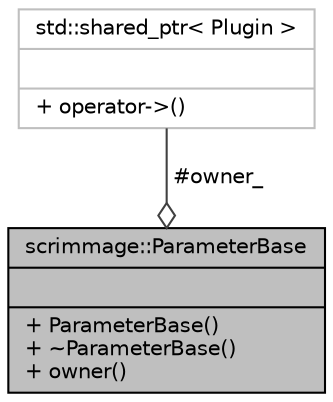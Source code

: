 digraph "scrimmage::ParameterBase"
{
 // LATEX_PDF_SIZE
  edge [fontname="Helvetica",fontsize="10",labelfontname="Helvetica",labelfontsize="10"];
  node [fontname="Helvetica",fontsize="10",shape=record];
  Node1 [label="{scrimmage::ParameterBase\n||+ ParameterBase()\l+ ~ParameterBase()\l+ owner()\l}",height=0.2,width=0.4,color="black", fillcolor="grey75", style="filled", fontcolor="black",tooltip=" "];
  Node2 -> Node1 [color="grey25",fontsize="10",style="solid",label=" #owner_" ,arrowhead="odiamond",fontname="Helvetica"];
  Node2 [label="{std::shared_ptr\< Plugin \>\n||+ operator-\>()\l}",height=0.2,width=0.4,color="grey75", fillcolor="white", style="filled",tooltip=" "];
}

